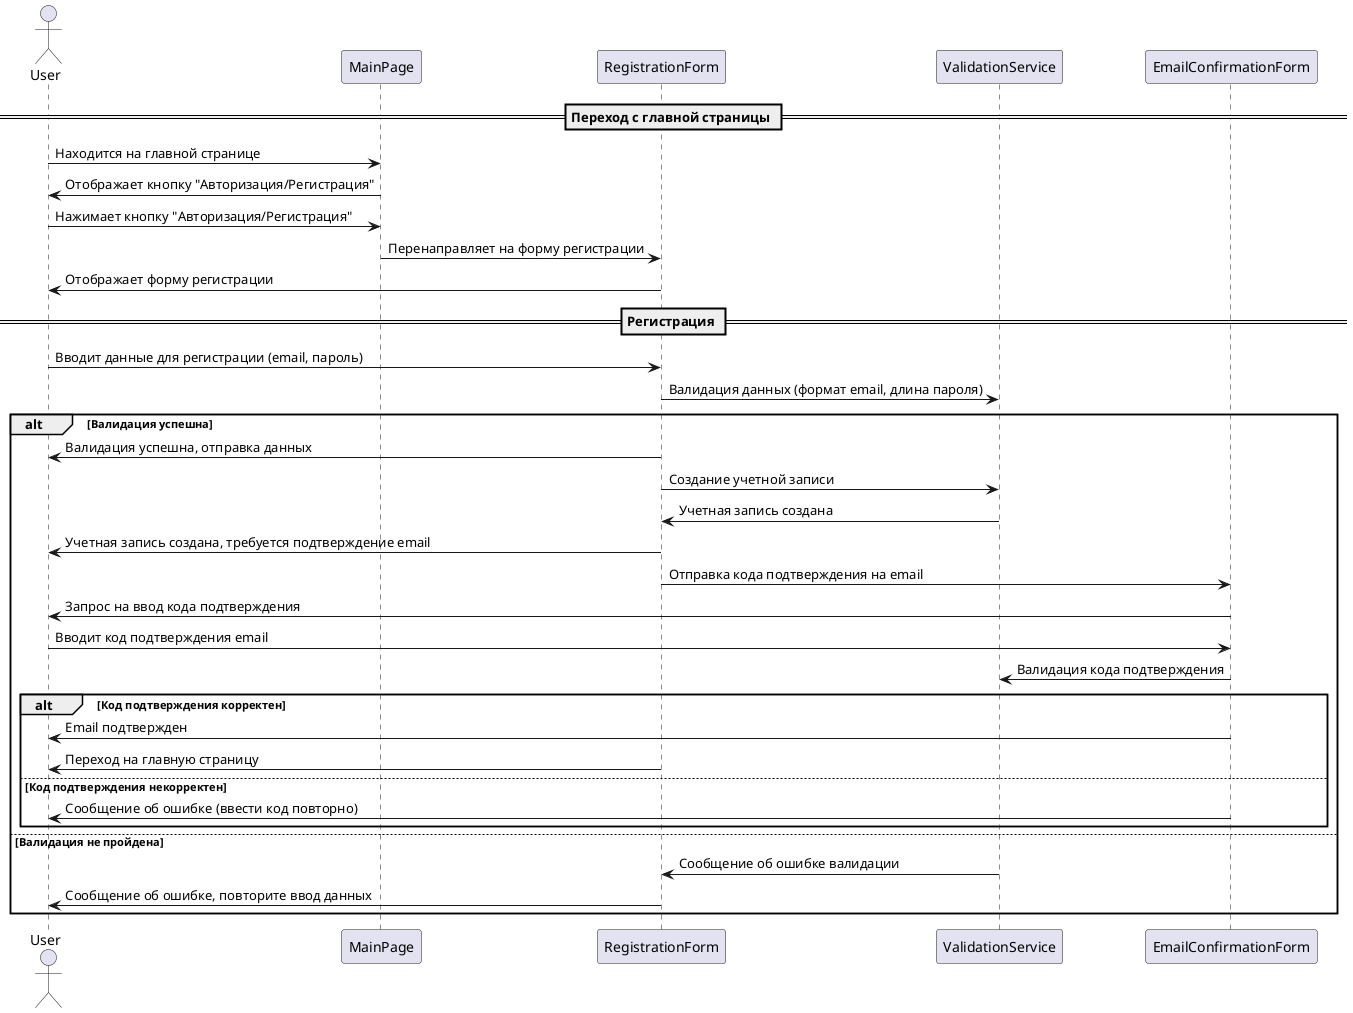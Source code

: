 @startuml
actor User
participant "MainPage" as MainPage
participant "RegistrationForm" as RegistrationForm
participant "ValidationService" as ValidationService
participant "EmailConfirmationForm" as EmailConfirmationForm

== Переход с главной страницы ==
User -> MainPage: Находится на главной странице
MainPage -> User: Отображает кнопку "Авторизация/Регистрация"
User -> MainPage: Нажимает кнопку "Авторизация/Регистрация"
MainPage -> RegistrationForm: Перенаправляет на форму регистрации
RegistrationForm -> User: Отображает форму регистрации

== Регистрация ==
User -> RegistrationForm: Вводит данные для регистрации (email, пароль)
RegistrationForm -> ValidationService: Валидация данных (формат email, длина пароля)
alt Валидация успешна
    RegistrationForm -> User: Валидация успешна, отправка данных
    RegistrationForm -> ValidationService: Создание учетной записи
    ValidationService -> RegistrationForm: Учетная запись создана
    RegistrationForm -> User: Учетная запись создана, требуется подтверждение email
    RegistrationForm -> EmailConfirmationForm: Отправка кода подтверждения на email
    EmailConfirmationForm -> User: Запрос на ввод кода подтверждения
    User -> EmailConfirmationForm: Вводит код подтверждения email
    EmailConfirmationForm -> ValidationService: Валидация кода подтверждения
    alt Код подтверждения корректен
        EmailConfirmationForm -> User: Email подтвержден
        RegistrationForm -> User: Переход на главную страницу
    else Код подтверждения некорректен
        EmailConfirmationForm -> User: Сообщение об ошибке (ввести код повторно)
    end
else Валидация не пройдена
    ValidationService -> RegistrationForm: Сообщение об ошибке валидации
    RegistrationForm -> User: Сообщение об ошибке, повторите ввод данных
end
@enduml
